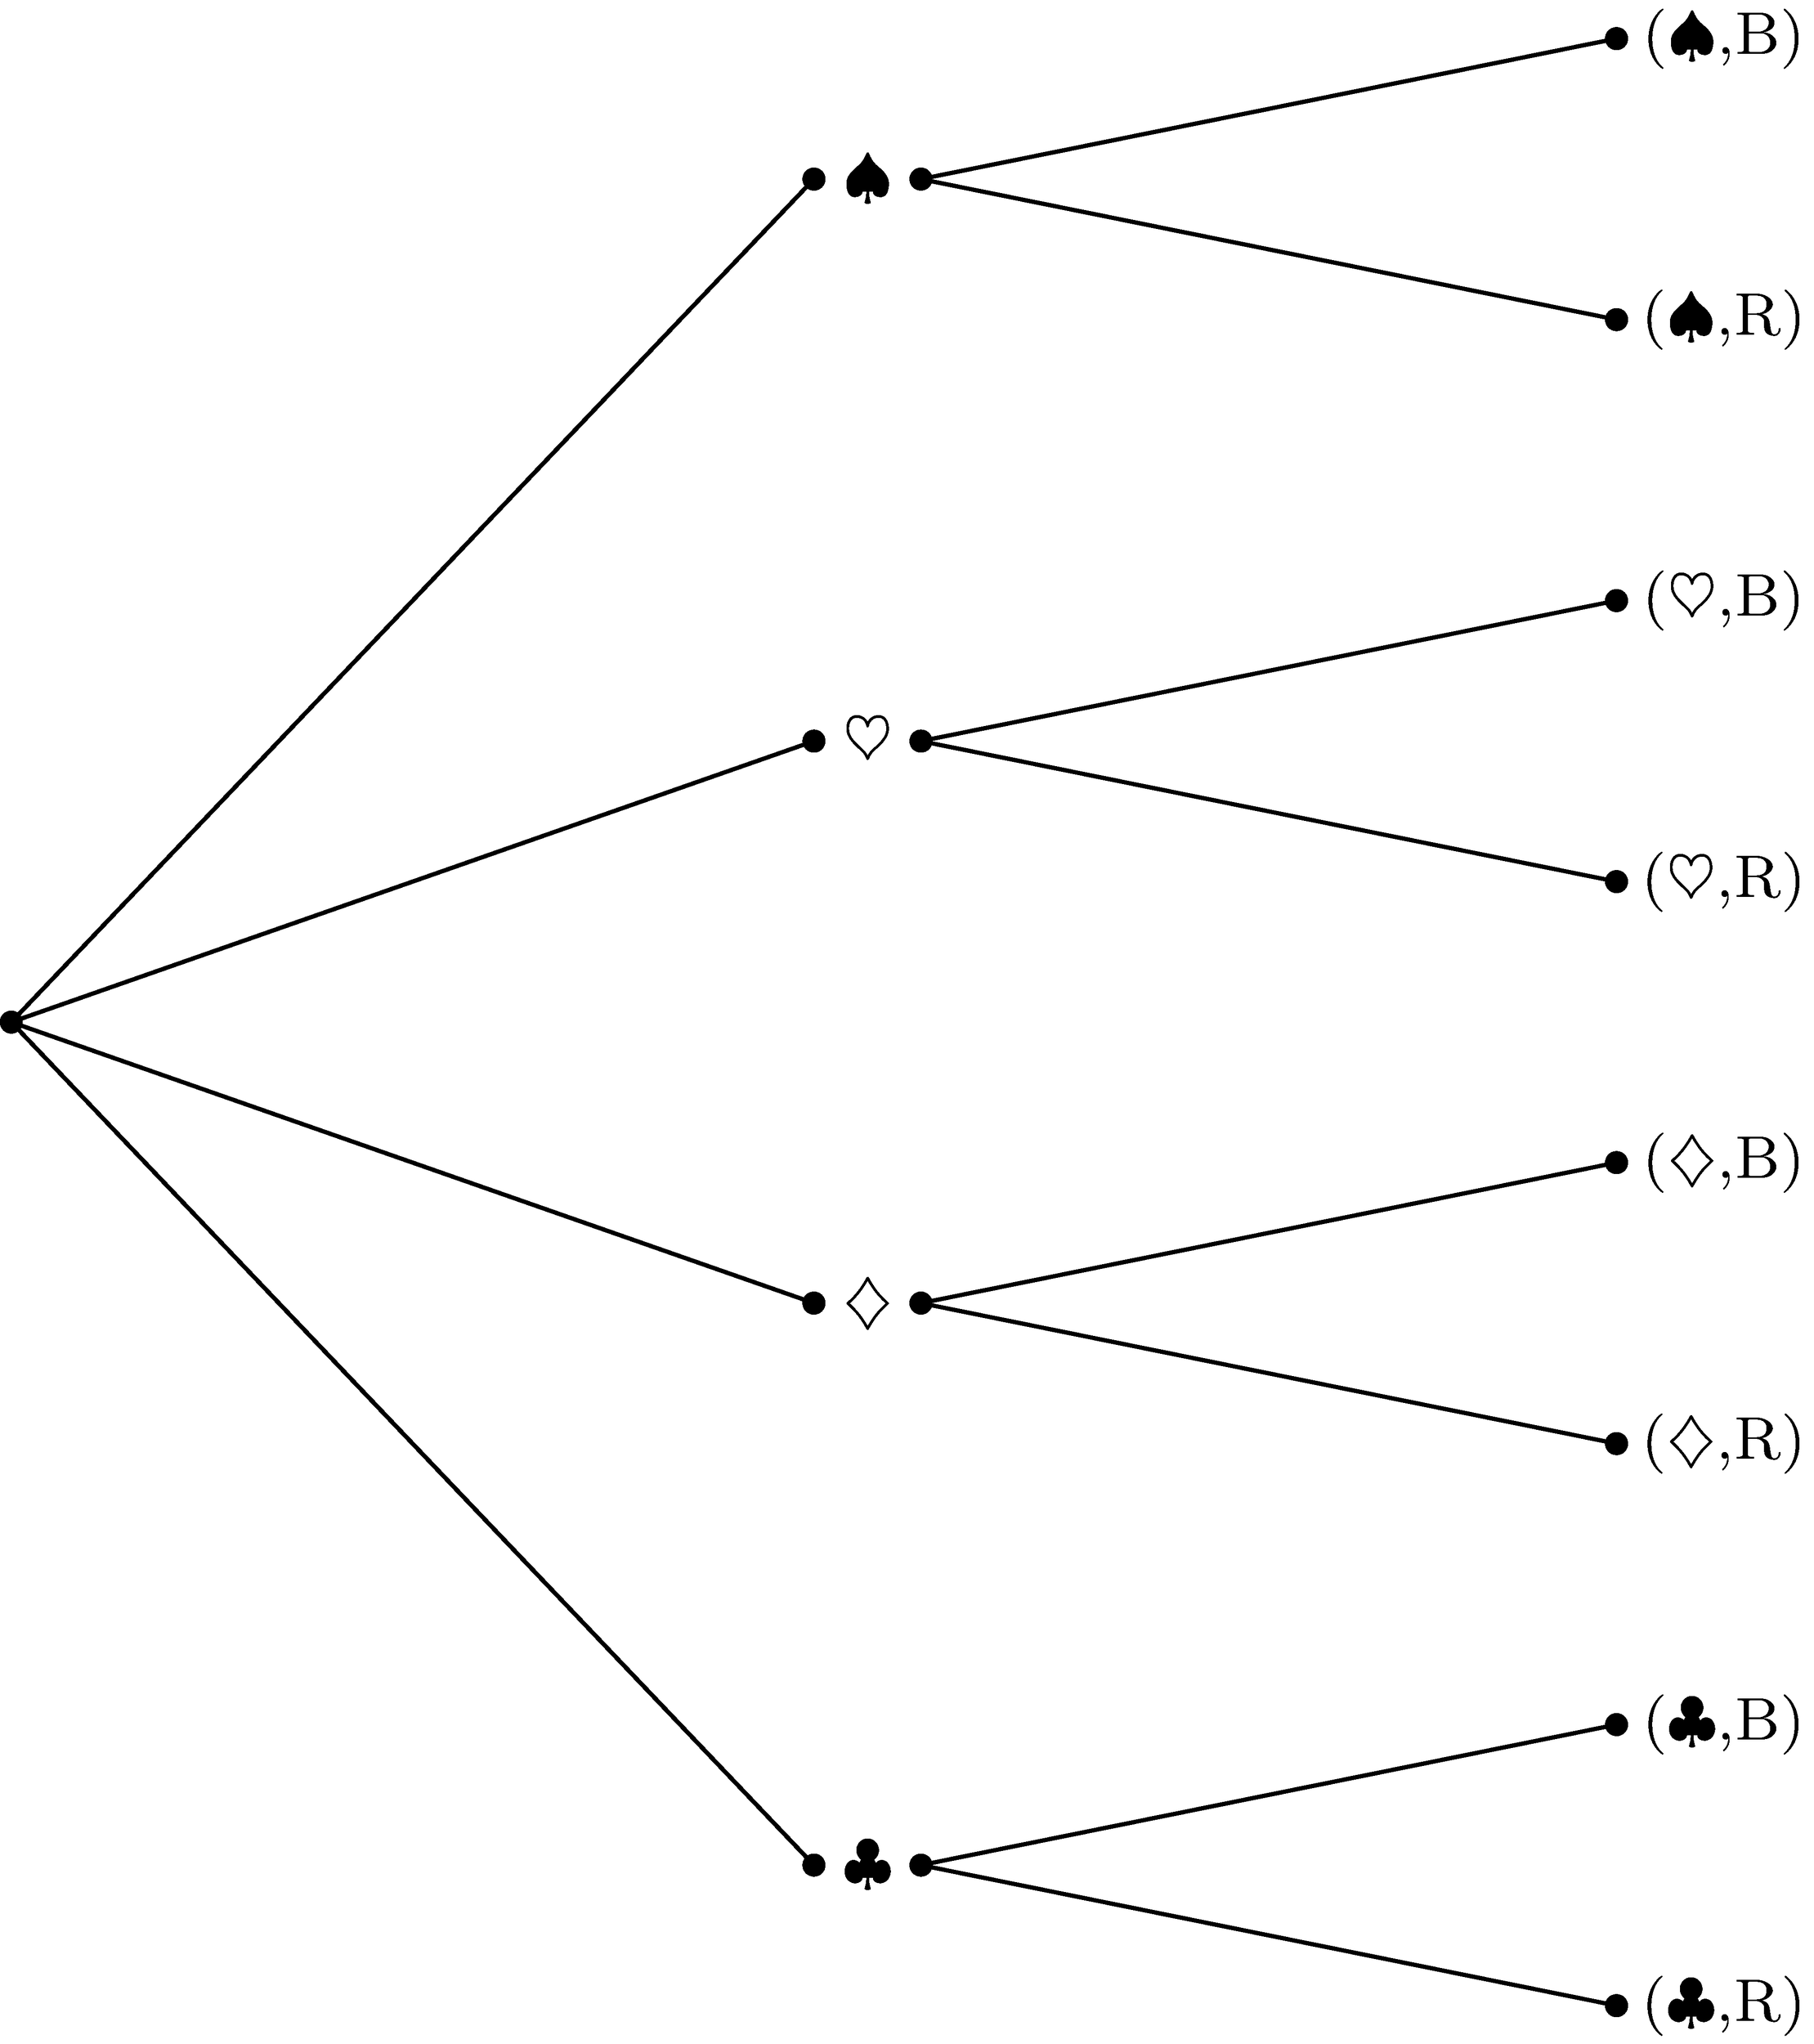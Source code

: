 settings.outformat = "png";
settings.render = 16;

// We want the final image to be a square scaled based on a given length
real length = 5;

// Image sizing and rendering options
size(length * cm);
unitsize(1cm);

defaultpen(fontsize(8pt));

string[] set_1 = {"$\spadesuit$", "$\heartsuit$", "$\diamondsuit$", "$\clubsuit$"};
string[] set_2 = {"B", "R"};

// Data about the image
real x_min = -length;
real x_max = length;
real y_min = -length;
real y_max = length;

real width = x_max - x_min;
real height = y_max - y_min;

// Dealing with margins and spacing of the branches
real branch_gap_1 = 0.5;
real branch_gap_2 = 0.5;

// Dealing with margins and spacing of the labels
real margin = 1;
real margin_label_1 = 0.25;
real margin_label_2 = 0.5;

// Since there are two sets, the first set will appear on the 1/2. The root and second set will 
// appear on the image's edges.
real branch_width = width / 2;
real branch_line_1 = x_min + branch_width;

// Determine how much vertical space each branch should use
real branch_1_height = (height - ((set_1.length -1) * branch_gap_1)) / set_1.length;
real branch_2_height = (branch_1_height - ((set_2.length - 1) * branch_gap_2)) / set_2.length;

// Handle the root location, which means we also have to consider the gaps between branches
pair root = (x_min + margin, 0);
dot(root);

for(int i = 0; i < set_1.length; ++i){

    // Determine where the label should be printed
    real branch_1_top = x_max - (i * (branch_1_height + branch_gap_1));
    pair element_1_location = (branch_line_1, branch_1_top - (branch_1_height / 2.0));
    string element_1_string = set_1[i];
    
    // Draw the label for this element
    draw(root--(element_1_location + margin_label_1 * W));
    dot(element_1_location + margin_label_1 * W);
    label(element_1_string, element_1_location);

    // Branch into the second set
    for(int j = 0; j < set_2.length; ++j) {

        // Determine where the label should be printed
        real branch_2_top = branch_1_top - (j * (branch_2_height + branch_gap_2));
        pair element_2_location = (x_max - margin, branch_2_top - (branch_2_height / 2.0));
        string element_2_string = "(" + set_1[i] + "," + set_2[j] + ")";

        // Draw the label
        dot(element_1_location + margin_label_1 * E);
        draw((element_1_location + margin_label_1 * E)--(element_2_location + margin_label_2 * W));
        dot(element_2_location + margin_label_2 * W);
        label(element_2_string, element_2_location);

    }

}